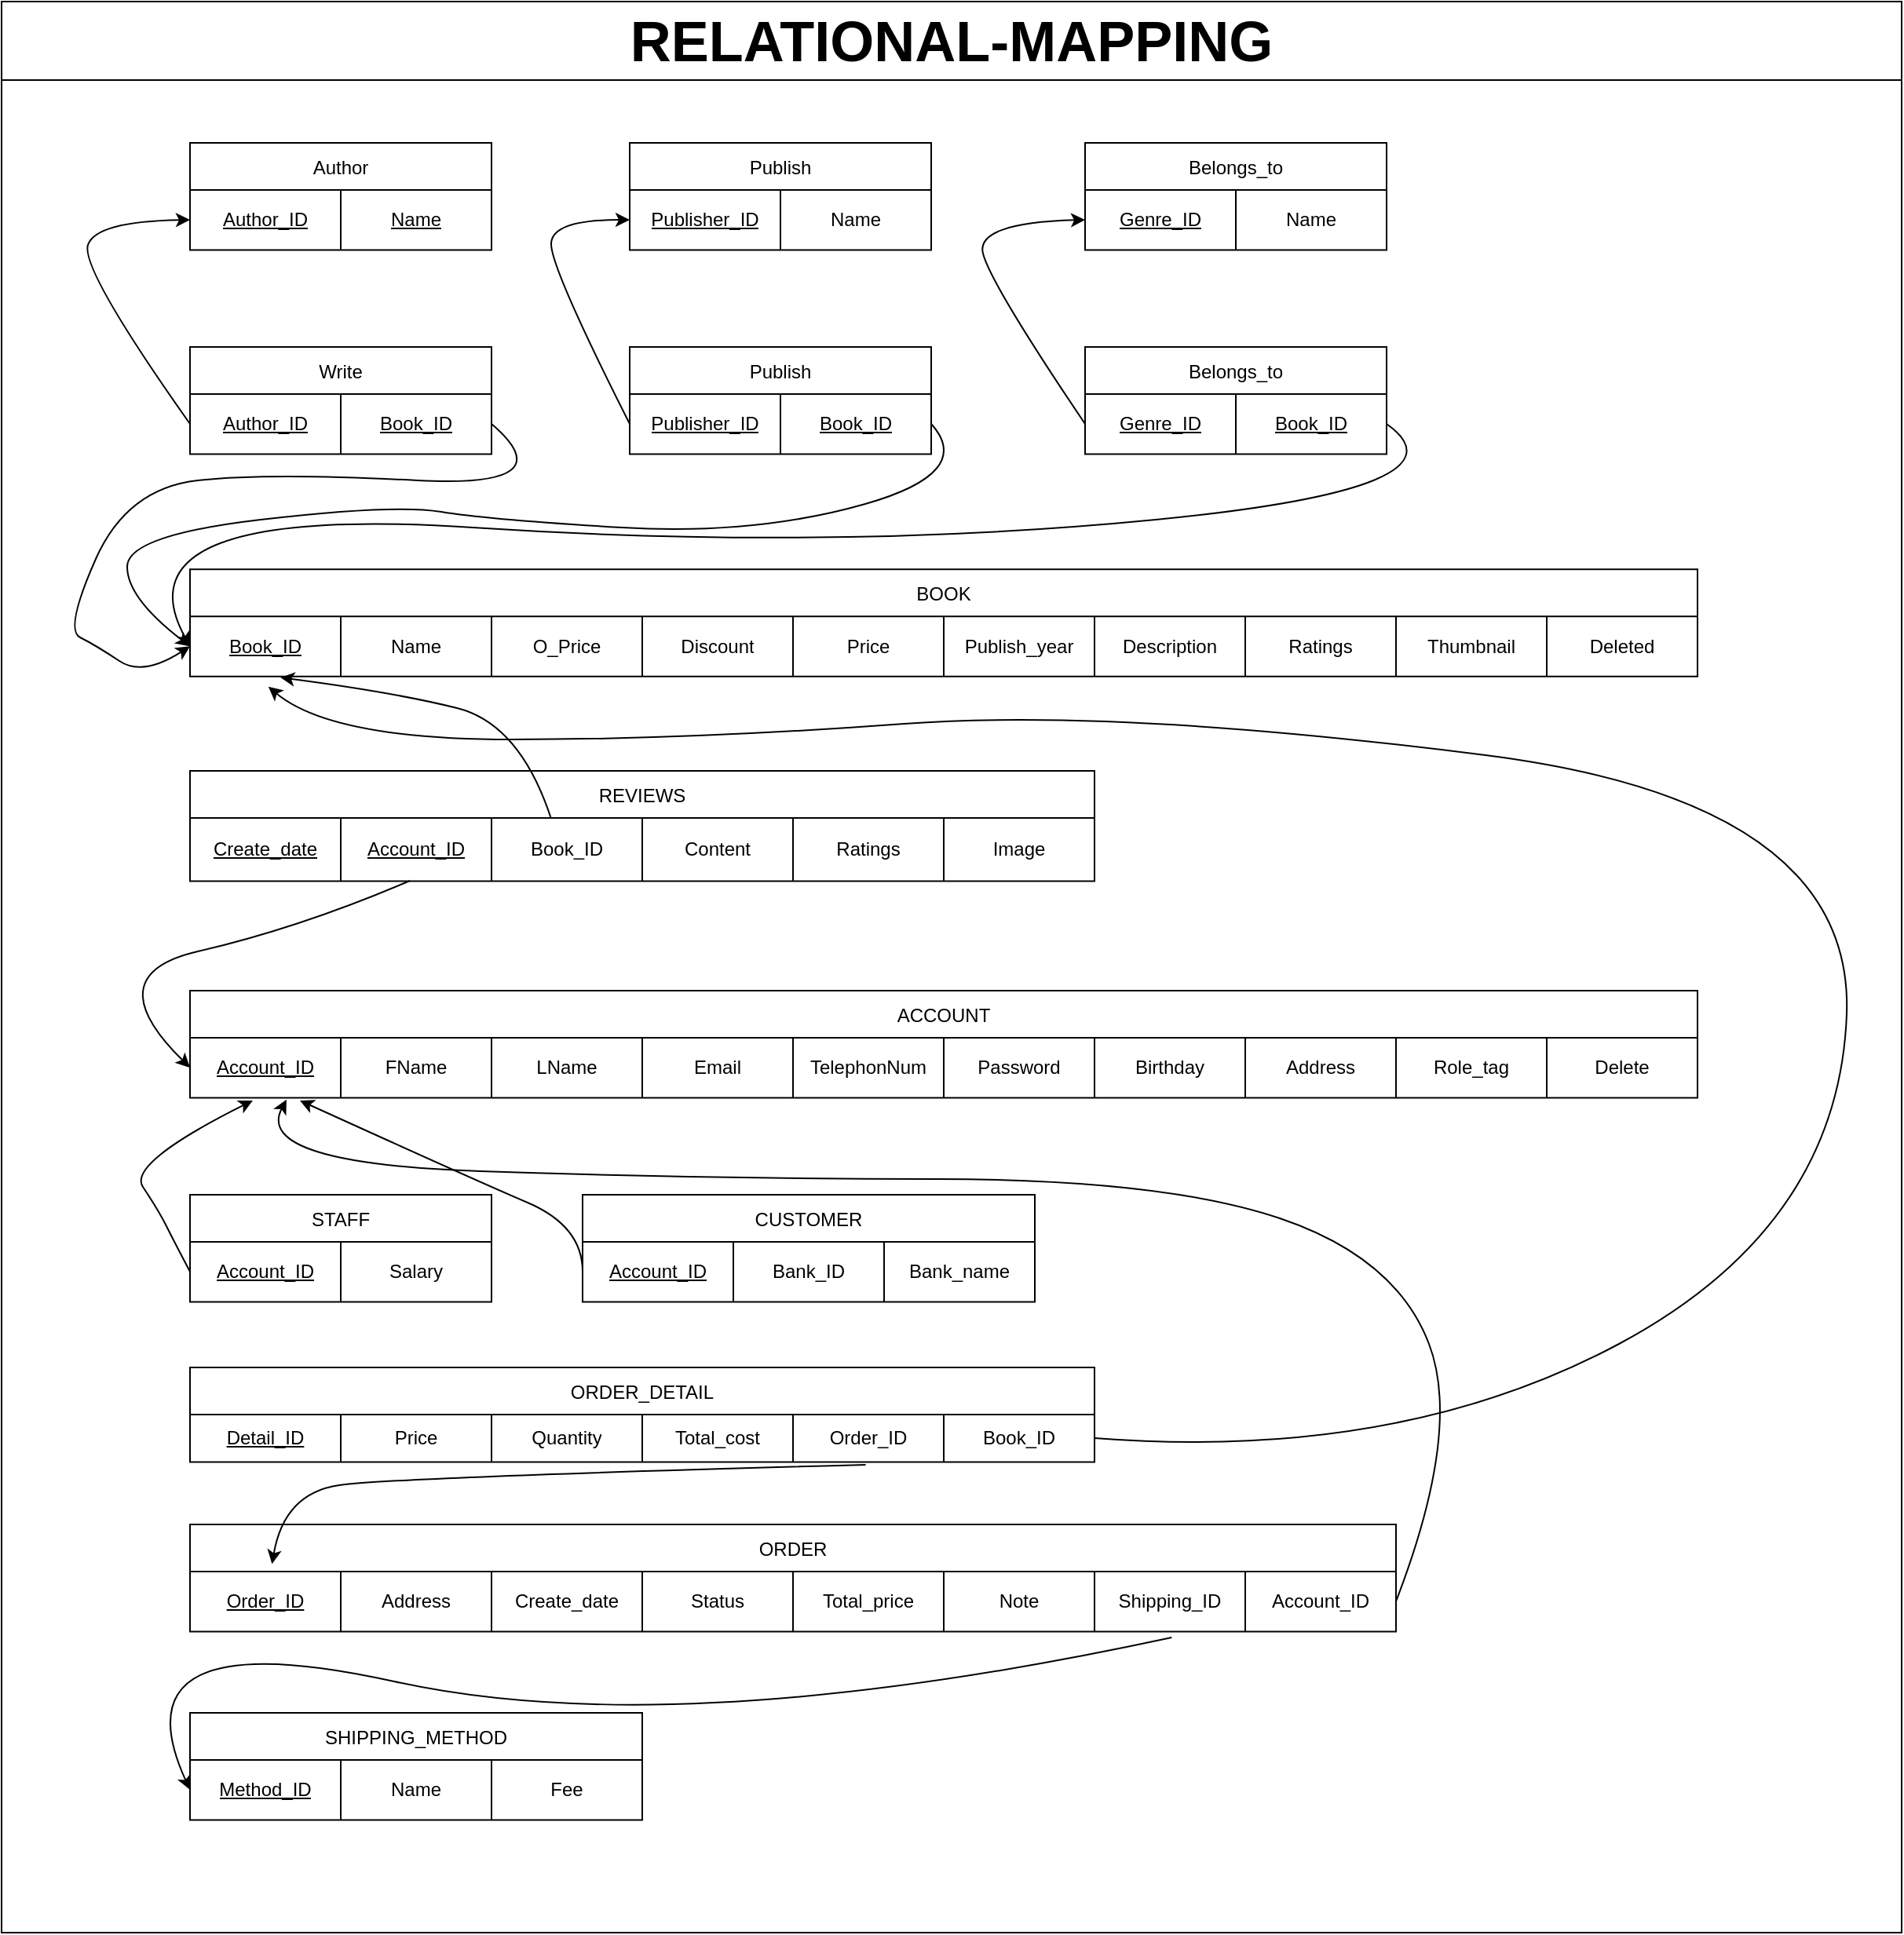 <mxfile version="22.0.3" type="device">
  <diagram name="Page-1" id="CZy9cszEcuEEvyVYH7zF">
    <mxGraphModel dx="2508" dy="828" grid="1" gridSize="10" guides="1" tooltips="1" connect="1" arrows="1" fold="1" page="1" pageScale="1" pageWidth="850" pageHeight="1100" math="0" shadow="0">
      <root>
        <mxCell id="0" />
        <mxCell id="1" parent="0" />
        <mxCell id="jco1iWgY_Ft-8nNPsza7-37" value="BOOK" style="shape=table;startSize=30;container=1;collapsible=0;childLayout=tableLayout;" parent="1" vertex="1">
          <mxGeometry x="-250" y="401.65" width="960" height="68.21" as="geometry" />
        </mxCell>
        <mxCell id="jco1iWgY_Ft-8nNPsza7-38" value="" style="shape=tableRow;horizontal=0;startSize=0;swimlaneHead=0;swimlaneBody=0;strokeColor=inherit;top=0;left=0;bottom=0;right=0;collapsible=0;dropTarget=0;fillColor=none;points=[[0,0.5],[1,0.5]];portConstraint=eastwest;" parent="jco1iWgY_Ft-8nNPsza7-37" vertex="1">
          <mxGeometry y="30" width="960" height="38" as="geometry" />
        </mxCell>
        <mxCell id="jco1iWgY_Ft-8nNPsza7-39" value="&lt;u&gt;Book_ID&lt;/u&gt;" style="shape=partialRectangle;html=1;whiteSpace=wrap;connectable=0;strokeColor=inherit;overflow=hidden;fillColor=none;top=0;left=0;bottom=0;right=0;pointerEvents=1;" parent="jco1iWgY_Ft-8nNPsza7-38" vertex="1">
          <mxGeometry width="96" height="38" as="geometry">
            <mxRectangle width="96" height="38" as="alternateBounds" />
          </mxGeometry>
        </mxCell>
        <mxCell id="jco1iWgY_Ft-8nNPsza7-40" value="Name" style="shape=partialRectangle;html=1;whiteSpace=wrap;connectable=0;strokeColor=inherit;overflow=hidden;fillColor=none;top=0;left=0;bottom=0;right=0;pointerEvents=1;" parent="jco1iWgY_Ft-8nNPsza7-38" vertex="1">
          <mxGeometry x="96" width="96" height="38" as="geometry">
            <mxRectangle width="96" height="38" as="alternateBounds" />
          </mxGeometry>
        </mxCell>
        <mxCell id="jco1iWgY_Ft-8nNPsza7-41" value="O_Price" style="shape=partialRectangle;html=1;whiteSpace=wrap;connectable=0;strokeColor=inherit;overflow=hidden;fillColor=none;top=0;left=0;bottom=0;right=0;pointerEvents=1;" parent="jco1iWgY_Ft-8nNPsza7-38" vertex="1">
          <mxGeometry x="192" width="96" height="38" as="geometry">
            <mxRectangle width="96" height="38" as="alternateBounds" />
          </mxGeometry>
        </mxCell>
        <mxCell id="jco1iWgY_Ft-8nNPsza7-42" value="Discount" style="shape=partialRectangle;html=1;whiteSpace=wrap;connectable=0;strokeColor=inherit;overflow=hidden;fillColor=none;top=0;left=0;bottom=0;right=0;pointerEvents=1;" parent="jco1iWgY_Ft-8nNPsza7-38" vertex="1">
          <mxGeometry x="288" width="96" height="38" as="geometry">
            <mxRectangle width="96" height="38" as="alternateBounds" />
          </mxGeometry>
        </mxCell>
        <mxCell id="jco1iWgY_Ft-8nNPsza7-43" value="Price" style="shape=partialRectangle;html=1;whiteSpace=wrap;connectable=0;strokeColor=inherit;overflow=hidden;fillColor=none;top=0;left=0;bottom=0;right=0;pointerEvents=1;" parent="jco1iWgY_Ft-8nNPsza7-38" vertex="1">
          <mxGeometry x="384" width="96" height="38" as="geometry">
            <mxRectangle width="96" height="38" as="alternateBounds" />
          </mxGeometry>
        </mxCell>
        <mxCell id="jco1iWgY_Ft-8nNPsza7-44" value="Publish_year" style="shape=partialRectangle;html=1;whiteSpace=wrap;connectable=0;strokeColor=inherit;overflow=hidden;fillColor=none;top=0;left=0;bottom=0;right=0;pointerEvents=1;" parent="jco1iWgY_Ft-8nNPsza7-38" vertex="1">
          <mxGeometry x="480" width="96" height="38" as="geometry">
            <mxRectangle width="96" height="38" as="alternateBounds" />
          </mxGeometry>
        </mxCell>
        <mxCell id="jco1iWgY_Ft-8nNPsza7-45" value="Description" style="shape=partialRectangle;html=1;whiteSpace=wrap;connectable=0;strokeColor=inherit;overflow=hidden;fillColor=none;top=0;left=0;bottom=0;right=0;pointerEvents=1;" parent="jco1iWgY_Ft-8nNPsza7-38" vertex="1">
          <mxGeometry x="576" width="96" height="38" as="geometry">
            <mxRectangle width="96" height="38" as="alternateBounds" />
          </mxGeometry>
        </mxCell>
        <mxCell id="jco1iWgY_Ft-8nNPsza7-46" value="Ratings" style="shape=partialRectangle;html=1;whiteSpace=wrap;connectable=0;strokeColor=inherit;overflow=hidden;fillColor=none;top=0;left=0;bottom=0;right=0;pointerEvents=1;" parent="jco1iWgY_Ft-8nNPsza7-38" vertex="1">
          <mxGeometry x="672" width="96" height="38" as="geometry">
            <mxRectangle width="96" height="38" as="alternateBounds" />
          </mxGeometry>
        </mxCell>
        <mxCell id="jco1iWgY_Ft-8nNPsza7-47" value="Thumbnail" style="shape=partialRectangle;html=1;whiteSpace=wrap;connectable=0;strokeColor=inherit;overflow=hidden;fillColor=none;top=0;left=0;bottom=0;right=0;pointerEvents=1;" parent="jco1iWgY_Ft-8nNPsza7-38" vertex="1">
          <mxGeometry x="768" width="96" height="38" as="geometry">
            <mxRectangle width="96" height="38" as="alternateBounds" />
          </mxGeometry>
        </mxCell>
        <mxCell id="jco1iWgY_Ft-8nNPsza7-48" value="Deleted" style="shape=partialRectangle;html=1;whiteSpace=wrap;connectable=0;strokeColor=inherit;overflow=hidden;fillColor=none;top=0;left=0;bottom=0;right=0;pointerEvents=1;" parent="jco1iWgY_Ft-8nNPsza7-38" vertex="1">
          <mxGeometry x="864" width="96" height="38" as="geometry">
            <mxRectangle width="96" height="38" as="alternateBounds" />
          </mxGeometry>
        </mxCell>
        <mxCell id="jco1iWgY_Ft-8nNPsza7-61" value="Write" style="shape=table;startSize=30;container=1;collapsible=0;childLayout=tableLayout;" parent="1" vertex="1">
          <mxGeometry x="-250" y="260" width="192" height="68.21" as="geometry" />
        </mxCell>
        <mxCell id="jco1iWgY_Ft-8nNPsza7-62" value="" style="shape=tableRow;horizontal=0;startSize=0;swimlaneHead=0;swimlaneBody=0;strokeColor=inherit;top=0;left=0;bottom=0;right=0;collapsible=0;dropTarget=0;fillColor=none;points=[[0,0.5],[1,0.5]];portConstraint=eastwest;" parent="jco1iWgY_Ft-8nNPsza7-61" vertex="1">
          <mxGeometry y="30" width="192" height="38" as="geometry" />
        </mxCell>
        <mxCell id="jco1iWgY_Ft-8nNPsza7-73" value="&lt;u&gt;Author_ID&lt;/u&gt;" style="shape=partialRectangle;html=1;whiteSpace=wrap;connectable=0;strokeColor=inherit;overflow=hidden;fillColor=none;top=0;left=0;bottom=0;right=0;pointerEvents=1;" parent="jco1iWgY_Ft-8nNPsza7-62" vertex="1">
          <mxGeometry width="96" height="38" as="geometry">
            <mxRectangle width="96" height="38" as="alternateBounds" />
          </mxGeometry>
        </mxCell>
        <mxCell id="jco1iWgY_Ft-8nNPsza7-63" value="&lt;u&gt;Book_ID&lt;/u&gt;" style="shape=partialRectangle;html=1;whiteSpace=wrap;connectable=0;strokeColor=inherit;overflow=hidden;fillColor=none;top=0;left=0;bottom=0;right=0;pointerEvents=1;" parent="jco1iWgY_Ft-8nNPsza7-62" vertex="1">
          <mxGeometry x="96" width="96" height="38" as="geometry">
            <mxRectangle width="96" height="38" as="alternateBounds" />
          </mxGeometry>
        </mxCell>
        <mxCell id="jco1iWgY_Ft-8nNPsza7-74" value="Author" style="shape=table;startSize=30;container=1;collapsible=0;childLayout=tableLayout;" parent="1" vertex="1">
          <mxGeometry x="-250" y="130" width="192" height="68.21" as="geometry" />
        </mxCell>
        <mxCell id="jco1iWgY_Ft-8nNPsza7-75" value="" style="shape=tableRow;horizontal=0;startSize=0;swimlaneHead=0;swimlaneBody=0;strokeColor=inherit;top=0;left=0;bottom=0;right=0;collapsible=0;dropTarget=0;fillColor=none;points=[[0,0.5],[1,0.5]];portConstraint=eastwest;" parent="jco1iWgY_Ft-8nNPsza7-74" vertex="1">
          <mxGeometry y="30" width="192" height="38" as="geometry" />
        </mxCell>
        <mxCell id="jco1iWgY_Ft-8nNPsza7-76" value="&lt;u&gt;Author_ID&lt;/u&gt;" style="shape=partialRectangle;html=1;whiteSpace=wrap;connectable=0;strokeColor=inherit;overflow=hidden;fillColor=none;top=0;left=0;bottom=0;right=0;pointerEvents=1;" parent="jco1iWgY_Ft-8nNPsza7-75" vertex="1">
          <mxGeometry width="96" height="38" as="geometry">
            <mxRectangle width="96" height="38" as="alternateBounds" />
          </mxGeometry>
        </mxCell>
        <mxCell id="jco1iWgY_Ft-8nNPsza7-77" value="&lt;u&gt;Name&lt;/u&gt;" style="shape=partialRectangle;html=1;whiteSpace=wrap;connectable=0;strokeColor=inherit;overflow=hidden;fillColor=none;top=0;left=0;bottom=0;right=0;pointerEvents=1;" parent="jco1iWgY_Ft-8nNPsza7-75" vertex="1">
          <mxGeometry x="96" width="96" height="38" as="geometry">
            <mxRectangle width="96" height="38" as="alternateBounds" />
          </mxGeometry>
        </mxCell>
        <mxCell id="jco1iWgY_Ft-8nNPsza7-78" value="Publish" style="shape=table;startSize=30;container=1;collapsible=0;childLayout=tableLayout;" parent="1" vertex="1">
          <mxGeometry x="30" y="130" width="192" height="68.21" as="geometry" />
        </mxCell>
        <mxCell id="jco1iWgY_Ft-8nNPsza7-79" value="" style="shape=tableRow;horizontal=0;startSize=0;swimlaneHead=0;swimlaneBody=0;strokeColor=inherit;top=0;left=0;bottom=0;right=0;collapsible=0;dropTarget=0;fillColor=none;points=[[0,0.5],[1,0.5]];portConstraint=eastwest;" parent="jco1iWgY_Ft-8nNPsza7-78" vertex="1">
          <mxGeometry y="30" width="192" height="38" as="geometry" />
        </mxCell>
        <mxCell id="jco1iWgY_Ft-8nNPsza7-80" value="&lt;u&gt;Publisher_ID&lt;/u&gt;" style="shape=partialRectangle;html=1;whiteSpace=wrap;connectable=0;strokeColor=inherit;overflow=hidden;fillColor=none;top=0;left=0;bottom=0;right=0;pointerEvents=1;" parent="jco1iWgY_Ft-8nNPsza7-79" vertex="1">
          <mxGeometry width="96" height="38" as="geometry">
            <mxRectangle width="96" height="38" as="alternateBounds" />
          </mxGeometry>
        </mxCell>
        <mxCell id="jco1iWgY_Ft-8nNPsza7-81" value="Name" style="shape=partialRectangle;html=1;whiteSpace=wrap;connectable=0;strokeColor=inherit;overflow=hidden;fillColor=none;top=0;left=0;bottom=0;right=0;pointerEvents=1;" parent="jco1iWgY_Ft-8nNPsza7-79" vertex="1">
          <mxGeometry x="96" width="96" height="38" as="geometry">
            <mxRectangle width="96" height="38" as="alternateBounds" />
          </mxGeometry>
        </mxCell>
        <mxCell id="jco1iWgY_Ft-8nNPsza7-82" value="Publish" style="shape=table;startSize=30;container=1;collapsible=0;childLayout=tableLayout;" parent="1" vertex="1">
          <mxGeometry x="30" y="260" width="192" height="68.21" as="geometry" />
        </mxCell>
        <mxCell id="jco1iWgY_Ft-8nNPsza7-83" value="" style="shape=tableRow;horizontal=0;startSize=0;swimlaneHead=0;swimlaneBody=0;strokeColor=inherit;top=0;left=0;bottom=0;right=0;collapsible=0;dropTarget=0;fillColor=none;points=[[0,0.5],[1,0.5]];portConstraint=eastwest;" parent="jco1iWgY_Ft-8nNPsza7-82" vertex="1">
          <mxGeometry y="30" width="192" height="38" as="geometry" />
        </mxCell>
        <mxCell id="jco1iWgY_Ft-8nNPsza7-84" value="&lt;u&gt;Publisher_ID&lt;/u&gt;" style="shape=partialRectangle;html=1;whiteSpace=wrap;connectable=0;strokeColor=inherit;overflow=hidden;fillColor=none;top=0;left=0;bottom=0;right=0;pointerEvents=1;" parent="jco1iWgY_Ft-8nNPsza7-83" vertex="1">
          <mxGeometry width="96" height="38" as="geometry">
            <mxRectangle width="96" height="38" as="alternateBounds" />
          </mxGeometry>
        </mxCell>
        <mxCell id="jco1iWgY_Ft-8nNPsza7-85" value="&lt;u&gt;Book_ID&lt;/u&gt;" style="shape=partialRectangle;html=1;whiteSpace=wrap;connectable=0;strokeColor=inherit;overflow=hidden;fillColor=none;top=0;left=0;bottom=0;right=0;pointerEvents=1;" parent="jco1iWgY_Ft-8nNPsza7-83" vertex="1">
          <mxGeometry x="96" width="96" height="38" as="geometry">
            <mxRectangle width="96" height="38" as="alternateBounds" />
          </mxGeometry>
        </mxCell>
        <mxCell id="jco1iWgY_Ft-8nNPsza7-86" value="Belongs_to" style="shape=table;startSize=30;container=1;collapsible=0;childLayout=tableLayout;" parent="1" vertex="1">
          <mxGeometry x="320" y="130" width="192" height="68.21" as="geometry" />
        </mxCell>
        <mxCell id="jco1iWgY_Ft-8nNPsza7-87" value="" style="shape=tableRow;horizontal=0;startSize=0;swimlaneHead=0;swimlaneBody=0;strokeColor=inherit;top=0;left=0;bottom=0;right=0;collapsible=0;dropTarget=0;fillColor=none;points=[[0,0.5],[1,0.5]];portConstraint=eastwest;" parent="jco1iWgY_Ft-8nNPsza7-86" vertex="1">
          <mxGeometry y="30" width="192" height="38" as="geometry" />
        </mxCell>
        <mxCell id="jco1iWgY_Ft-8nNPsza7-88" value="&lt;u&gt;Genre_ID&lt;/u&gt;" style="shape=partialRectangle;html=1;whiteSpace=wrap;connectable=0;strokeColor=inherit;overflow=hidden;fillColor=none;top=0;left=0;bottom=0;right=0;pointerEvents=1;" parent="jco1iWgY_Ft-8nNPsza7-87" vertex="1">
          <mxGeometry width="96" height="38" as="geometry">
            <mxRectangle width="96" height="38" as="alternateBounds" />
          </mxGeometry>
        </mxCell>
        <mxCell id="jco1iWgY_Ft-8nNPsza7-89" value="Name" style="shape=partialRectangle;html=1;whiteSpace=wrap;connectable=0;strokeColor=inherit;overflow=hidden;fillColor=none;top=0;left=0;bottom=0;right=0;pointerEvents=1;" parent="jco1iWgY_Ft-8nNPsza7-87" vertex="1">
          <mxGeometry x="96" width="96" height="38" as="geometry">
            <mxRectangle width="96" height="38" as="alternateBounds" />
          </mxGeometry>
        </mxCell>
        <mxCell id="jco1iWgY_Ft-8nNPsza7-90" value="Belongs_to" style="shape=table;startSize=30;container=1;collapsible=0;childLayout=tableLayout;" parent="1" vertex="1">
          <mxGeometry x="320" y="260" width="192" height="68.21" as="geometry" />
        </mxCell>
        <mxCell id="jco1iWgY_Ft-8nNPsza7-91" value="" style="shape=tableRow;horizontal=0;startSize=0;swimlaneHead=0;swimlaneBody=0;strokeColor=inherit;top=0;left=0;bottom=0;right=0;collapsible=0;dropTarget=0;fillColor=none;points=[[0,0.5],[1,0.5]];portConstraint=eastwest;" parent="jco1iWgY_Ft-8nNPsza7-90" vertex="1">
          <mxGeometry y="30" width="192" height="38" as="geometry" />
        </mxCell>
        <mxCell id="jco1iWgY_Ft-8nNPsza7-92" value="&lt;u&gt;Genre_ID&lt;/u&gt;" style="shape=partialRectangle;html=1;whiteSpace=wrap;connectable=0;strokeColor=inherit;overflow=hidden;fillColor=none;top=0;left=0;bottom=0;right=0;pointerEvents=1;" parent="jco1iWgY_Ft-8nNPsza7-91" vertex="1">
          <mxGeometry width="96" height="38" as="geometry">
            <mxRectangle width="96" height="38" as="alternateBounds" />
          </mxGeometry>
        </mxCell>
        <mxCell id="jco1iWgY_Ft-8nNPsza7-93" value="&lt;u&gt;Book_ID&lt;/u&gt;" style="shape=partialRectangle;html=1;whiteSpace=wrap;connectable=0;strokeColor=inherit;overflow=hidden;fillColor=none;top=0;left=0;bottom=0;right=0;pointerEvents=1;" parent="jco1iWgY_Ft-8nNPsza7-91" vertex="1">
          <mxGeometry x="96" width="96" height="38" as="geometry">
            <mxRectangle width="96" height="38" as="alternateBounds" />
          </mxGeometry>
        </mxCell>
        <mxCell id="jco1iWgY_Ft-8nNPsza7-99" value="" style="curved=1;endArrow=classic;html=1;rounded=0;exitX=0;exitY=0.5;exitDx=0;exitDy=0;entryX=0;entryY=0.5;entryDx=0;entryDy=0;" parent="1" source="jco1iWgY_Ft-8nNPsza7-62" target="jco1iWgY_Ft-8nNPsza7-75" edge="1">
          <mxGeometry width="50" height="50" relative="1" as="geometry">
            <mxPoint x="-200" y="230" as="sourcePoint" />
            <mxPoint x="-150" y="180" as="targetPoint" />
            <Array as="points">
              <mxPoint x="-320" y="210" />
              <mxPoint x="-310" y="180" />
            </Array>
          </mxGeometry>
        </mxCell>
        <mxCell id="jco1iWgY_Ft-8nNPsza7-100" value="" style="curved=1;endArrow=classic;html=1;rounded=0;exitX=0;exitY=0.5;exitDx=0;exitDy=0;entryX=0;entryY=0.5;entryDx=0;entryDy=0;" parent="1" source="jco1iWgY_Ft-8nNPsza7-83" target="jco1iWgY_Ft-8nNPsza7-79" edge="1">
          <mxGeometry width="50" height="50" relative="1" as="geometry">
            <mxPoint x="12" y="310" as="sourcePoint" />
            <mxPoint x="12" y="180" as="targetPoint" />
            <Array as="points">
              <mxPoint x="-20" y="210" />
              <mxPoint x="-20" y="179" />
            </Array>
          </mxGeometry>
        </mxCell>
        <mxCell id="jco1iWgY_Ft-8nNPsza7-103" value="" style="curved=1;endArrow=classic;html=1;rounded=0;exitX=0;exitY=0.5;exitDx=0;exitDy=0;entryX=0;entryY=0.5;entryDx=0;entryDy=0;" parent="1" source="jco1iWgY_Ft-8nNPsza7-91" target="jco1iWgY_Ft-8nNPsza7-87" edge="1">
          <mxGeometry width="50" height="50" relative="1" as="geometry">
            <mxPoint x="310" y="310" as="sourcePoint" />
            <mxPoint x="310" y="180" as="targetPoint" />
            <Array as="points">
              <mxPoint x="260" y="220" />
              <mxPoint x="250" y="181" />
            </Array>
          </mxGeometry>
        </mxCell>
        <mxCell id="jco1iWgY_Ft-8nNPsza7-106" value="" style="curved=1;endArrow=classic;html=1;rounded=0;entryX=0;entryY=0.5;entryDx=0;entryDy=0;exitX=1;exitY=0.5;exitDx=0;exitDy=0;" parent="1" source="jco1iWgY_Ft-8nNPsza7-62" target="jco1iWgY_Ft-8nNPsza7-38" edge="1">
          <mxGeometry width="50" height="50" relative="1" as="geometry">
            <mxPoint x="-370" y="360" as="sourcePoint" />
            <mxPoint x="-270" y="420" as="targetPoint" />
            <Array as="points">
              <mxPoint x="-10" y="350" />
              <mxPoint x="-200" y="340" />
              <mxPoint x="-290" y="350" />
              <mxPoint x="-330" y="440" />
              <mxPoint x="-310" y="450" />
              <mxPoint x="-280" y="470" />
            </Array>
          </mxGeometry>
        </mxCell>
        <mxCell id="jco1iWgY_Ft-8nNPsza7-107" value="" style="curved=1;endArrow=classic;html=1;rounded=0;exitX=1;exitY=0.5;exitDx=0;exitDy=0;entryX=0;entryY=0.5;entryDx=0;entryDy=0;" parent="1" source="jco1iWgY_Ft-8nNPsza7-83" target="jco1iWgY_Ft-8nNPsza7-38" edge="1">
          <mxGeometry width="50" height="50" relative="1" as="geometry">
            <mxPoint x="220" y="370" as="sourcePoint" />
            <mxPoint x="-280" y="410" as="targetPoint" />
            <Array as="points">
              <mxPoint x="250" y="340" />
              <mxPoint x="110" y="380" />
              <mxPoint x="-60" y="370" />
              <mxPoint x="-120" y="360" />
              <mxPoint x="-290" y="380" />
              <mxPoint x="-290" y="420" />
            </Array>
          </mxGeometry>
        </mxCell>
        <mxCell id="jco1iWgY_Ft-8nNPsza7-108" value="" style="curved=1;endArrow=classic;html=1;rounded=0;exitX=1;exitY=0.5;exitDx=0;exitDy=0;entryX=0;entryY=0.5;entryDx=0;entryDy=0;" parent="1" source="jco1iWgY_Ft-8nNPsza7-91" target="jco1iWgY_Ft-8nNPsza7-38" edge="1">
          <mxGeometry width="50" height="50" relative="1" as="geometry">
            <mxPoint x="350" y="360" as="sourcePoint" />
            <mxPoint x="30" y="390" as="targetPoint" />
            <Array as="points">
              <mxPoint x="570" y="350" />
              <mxPoint x="160" y="390" />
              <mxPoint x="-300" y="360" />
            </Array>
          </mxGeometry>
        </mxCell>
        <mxCell id="xIULHX0BywN_1-hN7kxc-1" value="REVIEWS" style="shape=table;startSize=30;container=1;collapsible=0;childLayout=tableLayout;" parent="1" vertex="1">
          <mxGeometry x="-250" y="530" width="576" height="70.21" as="geometry" />
        </mxCell>
        <mxCell id="xIULHX0BywN_1-hN7kxc-2" value="" style="shape=tableRow;horizontal=0;startSize=0;swimlaneHead=0;swimlaneBody=0;strokeColor=inherit;top=0;left=0;bottom=0;right=0;collapsible=0;dropTarget=0;fillColor=none;points=[[0,0.5],[1,0.5]];portConstraint=eastwest;" parent="xIULHX0BywN_1-hN7kxc-1" vertex="1">
          <mxGeometry y="30" width="576" height="40" as="geometry" />
        </mxCell>
        <mxCell id="xIULHX0BywN_1-hN7kxc-3" value="&lt;u&gt;Create_date&lt;/u&gt;" style="shape=partialRectangle;html=1;whiteSpace=wrap;connectable=0;strokeColor=inherit;overflow=hidden;fillColor=none;top=0;left=0;bottom=0;right=0;pointerEvents=1;" parent="xIULHX0BywN_1-hN7kxc-2" vertex="1">
          <mxGeometry width="96" height="40" as="geometry">
            <mxRectangle width="96" height="40" as="alternateBounds" />
          </mxGeometry>
        </mxCell>
        <mxCell id="xIULHX0BywN_1-hN7kxc-4" value="&lt;u&gt;Account_ID&lt;/u&gt;" style="shape=partialRectangle;html=1;whiteSpace=wrap;connectable=0;strokeColor=inherit;overflow=hidden;fillColor=none;top=0;left=0;bottom=0;right=0;pointerEvents=1;" parent="xIULHX0BywN_1-hN7kxc-2" vertex="1">
          <mxGeometry x="96" width="96" height="40" as="geometry">
            <mxRectangle width="96" height="40" as="alternateBounds" />
          </mxGeometry>
        </mxCell>
        <mxCell id="xIULHX0BywN_1-hN7kxc-5" value="Book_ID" style="shape=partialRectangle;html=1;whiteSpace=wrap;connectable=0;strokeColor=inherit;overflow=hidden;fillColor=none;top=0;left=0;bottom=0;right=0;pointerEvents=1;" parent="xIULHX0BywN_1-hN7kxc-2" vertex="1">
          <mxGeometry x="192" width="96" height="40" as="geometry">
            <mxRectangle width="96" height="40" as="alternateBounds" />
          </mxGeometry>
        </mxCell>
        <mxCell id="xIULHX0BywN_1-hN7kxc-6" value="Content" style="shape=partialRectangle;html=1;whiteSpace=wrap;connectable=0;strokeColor=inherit;overflow=hidden;fillColor=none;top=0;left=0;bottom=0;right=0;pointerEvents=1;" parent="xIULHX0BywN_1-hN7kxc-2" vertex="1">
          <mxGeometry x="288" width="96" height="40" as="geometry">
            <mxRectangle width="96" height="40" as="alternateBounds" />
          </mxGeometry>
        </mxCell>
        <mxCell id="xIULHX0BywN_1-hN7kxc-11" value="Ratings" style="shape=partialRectangle;html=1;whiteSpace=wrap;connectable=0;strokeColor=inherit;overflow=hidden;fillColor=none;top=0;left=0;bottom=0;right=0;pointerEvents=1;" parent="xIULHX0BywN_1-hN7kxc-2" vertex="1">
          <mxGeometry x="384" width="96" height="40" as="geometry">
            <mxRectangle width="96" height="40" as="alternateBounds" />
          </mxGeometry>
        </mxCell>
        <mxCell id="xIULHX0BywN_1-hN7kxc-13" value="Image" style="shape=partialRectangle;html=1;whiteSpace=wrap;connectable=0;strokeColor=inherit;overflow=hidden;fillColor=none;top=0;left=0;bottom=0;right=0;pointerEvents=1;" parent="xIULHX0BywN_1-hN7kxc-2" vertex="1">
          <mxGeometry x="480" width="96" height="40" as="geometry">
            <mxRectangle width="96" height="40" as="alternateBounds" />
          </mxGeometry>
        </mxCell>
        <mxCell id="M3pS9OpvnPEywSMd37_W-1" value="ACCOUNT" style="shape=table;startSize=30;container=1;collapsible=0;childLayout=tableLayout;" parent="1" vertex="1">
          <mxGeometry x="-250" y="670" width="960" height="68.21" as="geometry" />
        </mxCell>
        <mxCell id="M3pS9OpvnPEywSMd37_W-2" value="" style="shape=tableRow;horizontal=0;startSize=0;swimlaneHead=0;swimlaneBody=0;strokeColor=inherit;top=0;left=0;bottom=0;right=0;collapsible=0;dropTarget=0;fillColor=none;points=[[0,0.5],[1,0.5]];portConstraint=eastwest;" parent="M3pS9OpvnPEywSMd37_W-1" vertex="1">
          <mxGeometry y="30" width="960" height="38" as="geometry" />
        </mxCell>
        <mxCell id="M3pS9OpvnPEywSMd37_W-3" value="&lt;u&gt;Account_ID&lt;/u&gt;" style="shape=partialRectangle;html=1;whiteSpace=wrap;connectable=0;strokeColor=inherit;overflow=hidden;fillColor=none;top=0;left=0;bottom=0;right=0;pointerEvents=1;" parent="M3pS9OpvnPEywSMd37_W-2" vertex="1">
          <mxGeometry width="96" height="38" as="geometry">
            <mxRectangle width="96" height="38" as="alternateBounds" />
          </mxGeometry>
        </mxCell>
        <mxCell id="M3pS9OpvnPEywSMd37_W-4" value="FName" style="shape=partialRectangle;html=1;whiteSpace=wrap;connectable=0;strokeColor=inherit;overflow=hidden;fillColor=none;top=0;left=0;bottom=0;right=0;pointerEvents=1;" parent="M3pS9OpvnPEywSMd37_W-2" vertex="1">
          <mxGeometry x="96" width="96" height="38" as="geometry">
            <mxRectangle width="96" height="38" as="alternateBounds" />
          </mxGeometry>
        </mxCell>
        <mxCell id="M3pS9OpvnPEywSMd37_W-5" value="LName" style="shape=partialRectangle;html=1;whiteSpace=wrap;connectable=0;strokeColor=inherit;overflow=hidden;fillColor=none;top=0;left=0;bottom=0;right=0;pointerEvents=1;" parent="M3pS9OpvnPEywSMd37_W-2" vertex="1">
          <mxGeometry x="192" width="96" height="38" as="geometry">
            <mxRectangle width="96" height="38" as="alternateBounds" />
          </mxGeometry>
        </mxCell>
        <mxCell id="M3pS9OpvnPEywSMd37_W-6" value="Email" style="shape=partialRectangle;html=1;whiteSpace=wrap;connectable=0;strokeColor=inherit;overflow=hidden;fillColor=none;top=0;left=0;bottom=0;right=0;pointerEvents=1;" parent="M3pS9OpvnPEywSMd37_W-2" vertex="1">
          <mxGeometry x="288" width="96" height="38" as="geometry">
            <mxRectangle width="96" height="38" as="alternateBounds" />
          </mxGeometry>
        </mxCell>
        <mxCell id="M3pS9OpvnPEywSMd37_W-7" value="TelephonNum" style="shape=partialRectangle;html=1;whiteSpace=wrap;connectable=0;strokeColor=inherit;overflow=hidden;fillColor=none;top=0;left=0;bottom=0;right=0;pointerEvents=1;" parent="M3pS9OpvnPEywSMd37_W-2" vertex="1">
          <mxGeometry x="384" width="96" height="38" as="geometry">
            <mxRectangle width="96" height="38" as="alternateBounds" />
          </mxGeometry>
        </mxCell>
        <mxCell id="M3pS9OpvnPEywSMd37_W-8" value="Password" style="shape=partialRectangle;html=1;whiteSpace=wrap;connectable=0;strokeColor=inherit;overflow=hidden;fillColor=none;top=0;left=0;bottom=0;right=0;pointerEvents=1;" parent="M3pS9OpvnPEywSMd37_W-2" vertex="1">
          <mxGeometry x="480" width="96" height="38" as="geometry">
            <mxRectangle width="96" height="38" as="alternateBounds" />
          </mxGeometry>
        </mxCell>
        <mxCell id="M3pS9OpvnPEywSMd37_W-10" value="Birthday" style="shape=partialRectangle;html=1;whiteSpace=wrap;connectable=0;strokeColor=inherit;overflow=hidden;fillColor=none;top=0;left=0;bottom=0;right=0;pointerEvents=1;" parent="M3pS9OpvnPEywSMd37_W-2" vertex="1">
          <mxGeometry x="576" width="96" height="38" as="geometry">
            <mxRectangle width="96" height="38" as="alternateBounds" />
          </mxGeometry>
        </mxCell>
        <mxCell id="M3pS9OpvnPEywSMd37_W-11" value="Address" style="shape=partialRectangle;html=1;whiteSpace=wrap;connectable=0;strokeColor=inherit;overflow=hidden;fillColor=none;top=0;left=0;bottom=0;right=0;pointerEvents=1;" parent="M3pS9OpvnPEywSMd37_W-2" vertex="1">
          <mxGeometry x="672" width="96" height="38" as="geometry">
            <mxRectangle width="96" height="38" as="alternateBounds" />
          </mxGeometry>
        </mxCell>
        <mxCell id="M3pS9OpvnPEywSMd37_W-12" value="Role_tag" style="shape=partialRectangle;html=1;whiteSpace=wrap;connectable=0;strokeColor=inherit;overflow=hidden;fillColor=none;top=0;left=0;bottom=0;right=0;pointerEvents=1;" parent="M3pS9OpvnPEywSMd37_W-2" vertex="1">
          <mxGeometry x="768" width="96" height="38" as="geometry">
            <mxRectangle width="96" height="38" as="alternateBounds" />
          </mxGeometry>
        </mxCell>
        <mxCell id="M3pS9OpvnPEywSMd37_W-13" value="Delete" style="shape=partialRectangle;html=1;whiteSpace=wrap;connectable=0;strokeColor=inherit;overflow=hidden;fillColor=none;top=0;left=0;bottom=0;right=0;pointerEvents=1;" parent="M3pS9OpvnPEywSMd37_W-2" vertex="1">
          <mxGeometry x="864" width="96" height="38" as="geometry">
            <mxRectangle width="96" height="38" as="alternateBounds" />
          </mxGeometry>
        </mxCell>
        <mxCell id="M3pS9OpvnPEywSMd37_W-15" value="STAFF" style="shape=table;startSize=30;container=1;collapsible=0;childLayout=tableLayout;" parent="1" vertex="1">
          <mxGeometry x="-250" y="800" width="192" height="68.21" as="geometry" />
        </mxCell>
        <mxCell id="M3pS9OpvnPEywSMd37_W-16" value="" style="shape=tableRow;horizontal=0;startSize=0;swimlaneHead=0;swimlaneBody=0;strokeColor=inherit;top=0;left=0;bottom=0;right=0;collapsible=0;dropTarget=0;fillColor=none;points=[[0,0.5],[1,0.5]];portConstraint=eastwest;" parent="M3pS9OpvnPEywSMd37_W-15" vertex="1">
          <mxGeometry y="30" width="192" height="38" as="geometry" />
        </mxCell>
        <mxCell id="M3pS9OpvnPEywSMd37_W-17" value="&lt;u&gt;Account_ID&lt;/u&gt;" style="shape=partialRectangle;html=1;whiteSpace=wrap;connectable=0;strokeColor=inherit;overflow=hidden;fillColor=none;top=0;left=0;bottom=0;right=0;pointerEvents=1;" parent="M3pS9OpvnPEywSMd37_W-16" vertex="1">
          <mxGeometry width="96" height="38" as="geometry">
            <mxRectangle width="96" height="38" as="alternateBounds" />
          </mxGeometry>
        </mxCell>
        <mxCell id="M3pS9OpvnPEywSMd37_W-18" value="Salary" style="shape=partialRectangle;html=1;whiteSpace=wrap;connectable=0;strokeColor=inherit;overflow=hidden;fillColor=none;top=0;left=0;bottom=0;right=0;pointerEvents=1;" parent="M3pS9OpvnPEywSMd37_W-16" vertex="1">
          <mxGeometry x="96" width="96" height="38" as="geometry">
            <mxRectangle width="96" height="38" as="alternateBounds" />
          </mxGeometry>
        </mxCell>
        <mxCell id="M3pS9OpvnPEywSMd37_W-28" value="CUSTOMER" style="shape=table;startSize=30;container=1;collapsible=0;childLayout=tableLayout;" parent="1" vertex="1">
          <mxGeometry y="800" width="288" height="68.21" as="geometry" />
        </mxCell>
        <mxCell id="M3pS9OpvnPEywSMd37_W-29" value="" style="shape=tableRow;horizontal=0;startSize=0;swimlaneHead=0;swimlaneBody=0;strokeColor=inherit;top=0;left=0;bottom=0;right=0;collapsible=0;dropTarget=0;fillColor=none;points=[[0,0.5],[1,0.5]];portConstraint=eastwest;" parent="M3pS9OpvnPEywSMd37_W-28" vertex="1">
          <mxGeometry y="30" width="288" height="38" as="geometry" />
        </mxCell>
        <mxCell id="M3pS9OpvnPEywSMd37_W-30" value="&lt;u&gt;Account_ID&lt;/u&gt;" style="shape=partialRectangle;html=1;whiteSpace=wrap;connectable=0;strokeColor=inherit;overflow=hidden;fillColor=none;top=0;left=0;bottom=0;right=0;pointerEvents=1;" parent="M3pS9OpvnPEywSMd37_W-29" vertex="1">
          <mxGeometry width="96" height="38" as="geometry">
            <mxRectangle width="96" height="38" as="alternateBounds" />
          </mxGeometry>
        </mxCell>
        <mxCell id="M3pS9OpvnPEywSMd37_W-31" value="Bank_ID" style="shape=partialRectangle;html=1;whiteSpace=wrap;connectable=0;strokeColor=inherit;overflow=hidden;fillColor=none;top=0;left=0;bottom=0;right=0;pointerEvents=1;" parent="M3pS9OpvnPEywSMd37_W-29" vertex="1">
          <mxGeometry x="96" width="96" height="38" as="geometry">
            <mxRectangle width="96" height="38" as="alternateBounds" />
          </mxGeometry>
        </mxCell>
        <mxCell id="M3pS9OpvnPEywSMd37_W-32" value="Bank_name" style="shape=partialRectangle;html=1;whiteSpace=wrap;connectable=0;strokeColor=inherit;overflow=hidden;fillColor=none;top=0;left=0;bottom=0;right=0;pointerEvents=1;" parent="M3pS9OpvnPEywSMd37_W-29" vertex="1">
          <mxGeometry x="192" width="96" height="38" as="geometry">
            <mxRectangle width="96" height="38" as="alternateBounds" />
          </mxGeometry>
        </mxCell>
        <mxCell id="M3pS9OpvnPEywSMd37_W-33" value="" style="curved=1;endArrow=classic;html=1;rounded=0;entryX=0;entryY=0.5;entryDx=0;entryDy=0;" parent="1" target="M3pS9OpvnPEywSMd37_W-2" edge="1">
          <mxGeometry width="50" height="50" relative="1" as="geometry">
            <mxPoint x="-110" y="600" as="sourcePoint" />
            <mxPoint x="50" y="640" as="targetPoint" />
            <Array as="points">
              <mxPoint x="-180" y="630" />
              <mxPoint x="-310" y="660" />
            </Array>
          </mxGeometry>
        </mxCell>
        <mxCell id="M3pS9OpvnPEywSMd37_W-35" value="" style="curved=1;endArrow=classic;html=1;rounded=0;entryX=0.06;entryY=1.024;entryDx=0;entryDy=0;entryPerimeter=0;exitX=0.399;exitY=0;exitDx=0;exitDy=0;exitPerimeter=0;" parent="1" source="xIULHX0BywN_1-hN7kxc-2" target="jco1iWgY_Ft-8nNPsza7-38" edge="1">
          <mxGeometry width="50" height="50" relative="1" as="geometry">
            <mxPoint x="-140" y="590" as="sourcePoint" />
            <mxPoint x="-90" y="540" as="targetPoint" />
            <Array as="points">
              <mxPoint x="-40" y="500" />
              <mxPoint x="-120" y="480" />
            </Array>
          </mxGeometry>
        </mxCell>
        <mxCell id="M3pS9OpvnPEywSMd37_W-43" value="" style="curved=1;endArrow=classic;html=1;rounded=0;exitX=0;exitY=0.5;exitDx=0;exitDy=0;" parent="1" source="M3pS9OpvnPEywSMd37_W-16" edge="1">
          <mxGeometry width="50" height="50" relative="1" as="geometry">
            <mxPoint x="-310" y="830" as="sourcePoint" />
            <mxPoint x="-210" y="740" as="targetPoint" />
            <Array as="points">
              <mxPoint x="-260" y="830" />
              <mxPoint x="-270" y="810" />
              <mxPoint x="-290" y="780" />
            </Array>
          </mxGeometry>
        </mxCell>
        <mxCell id="M3pS9OpvnPEywSMd37_W-44" value="" style="curved=1;endArrow=classic;html=1;rounded=0;exitX=0;exitY=0.5;exitDx=0;exitDy=0;" parent="1" source="M3pS9OpvnPEywSMd37_W-29" edge="1">
          <mxGeometry width="50" height="50" relative="1" as="geometry">
            <mxPoint x="-50" y="820" as="sourcePoint" />
            <mxPoint x="-180" y="740" as="targetPoint" />
            <Array as="points">
              <mxPoint y="820" />
              <mxPoint x="-70" y="790" />
            </Array>
          </mxGeometry>
        </mxCell>
        <mxCell id="M3pS9OpvnPEywSMd37_W-45" value="ORDER" style="shape=table;startSize=30;container=1;collapsible=0;childLayout=tableLayout;" parent="1" vertex="1">
          <mxGeometry x="-250" y="1010" width="768" height="68.21" as="geometry" />
        </mxCell>
        <mxCell id="M3pS9OpvnPEywSMd37_W-46" value="" style="shape=tableRow;horizontal=0;startSize=0;swimlaneHead=0;swimlaneBody=0;strokeColor=inherit;top=0;left=0;bottom=0;right=0;collapsible=0;dropTarget=0;fillColor=none;points=[[0,0.5],[1,0.5]];portConstraint=eastwest;" parent="M3pS9OpvnPEywSMd37_W-45" vertex="1">
          <mxGeometry y="30" width="768" height="38" as="geometry" />
        </mxCell>
        <mxCell id="M3pS9OpvnPEywSMd37_W-47" value="&lt;u&gt;Order_ID&lt;/u&gt;" style="shape=partialRectangle;html=1;whiteSpace=wrap;connectable=0;strokeColor=inherit;overflow=hidden;fillColor=none;top=0;left=0;bottom=0;right=0;pointerEvents=1;" parent="M3pS9OpvnPEywSMd37_W-46" vertex="1">
          <mxGeometry width="96" height="38" as="geometry">
            <mxRectangle width="96" height="38" as="alternateBounds" />
          </mxGeometry>
        </mxCell>
        <mxCell id="M3pS9OpvnPEywSMd37_W-48" value="Address" style="shape=partialRectangle;html=1;whiteSpace=wrap;connectable=0;strokeColor=inherit;overflow=hidden;fillColor=none;top=0;left=0;bottom=0;right=0;pointerEvents=1;" parent="M3pS9OpvnPEywSMd37_W-46" vertex="1">
          <mxGeometry x="96" width="96" height="38" as="geometry">
            <mxRectangle width="96" height="38" as="alternateBounds" />
          </mxGeometry>
        </mxCell>
        <mxCell id="M3pS9OpvnPEywSMd37_W-49" value="Create_date" style="shape=partialRectangle;html=1;whiteSpace=wrap;connectable=0;strokeColor=inherit;overflow=hidden;fillColor=none;top=0;left=0;bottom=0;right=0;pointerEvents=1;" parent="M3pS9OpvnPEywSMd37_W-46" vertex="1">
          <mxGeometry x="192" width="96" height="38" as="geometry">
            <mxRectangle width="96" height="38" as="alternateBounds" />
          </mxGeometry>
        </mxCell>
        <mxCell id="M3pS9OpvnPEywSMd37_W-50" value="Status" style="shape=partialRectangle;html=1;whiteSpace=wrap;connectable=0;strokeColor=inherit;overflow=hidden;fillColor=none;top=0;left=0;bottom=0;right=0;pointerEvents=1;" parent="M3pS9OpvnPEywSMd37_W-46" vertex="1">
          <mxGeometry x="288" width="96" height="38" as="geometry">
            <mxRectangle width="96" height="38" as="alternateBounds" />
          </mxGeometry>
        </mxCell>
        <mxCell id="M3pS9OpvnPEywSMd37_W-51" value="Total_price" style="shape=partialRectangle;html=1;whiteSpace=wrap;connectable=0;strokeColor=inherit;overflow=hidden;fillColor=none;top=0;left=0;bottom=0;right=0;pointerEvents=1;" parent="M3pS9OpvnPEywSMd37_W-46" vertex="1">
          <mxGeometry x="384" width="96" height="38" as="geometry">
            <mxRectangle width="96" height="38" as="alternateBounds" />
          </mxGeometry>
        </mxCell>
        <mxCell id="M3pS9OpvnPEywSMd37_W-52" value="Note" style="shape=partialRectangle;html=1;whiteSpace=wrap;connectable=0;strokeColor=inherit;overflow=hidden;fillColor=none;top=0;left=0;bottom=0;right=0;pointerEvents=1;" parent="M3pS9OpvnPEywSMd37_W-46" vertex="1">
          <mxGeometry x="480" width="96" height="38" as="geometry">
            <mxRectangle width="96" height="38" as="alternateBounds" />
          </mxGeometry>
        </mxCell>
        <mxCell id="M3pS9OpvnPEywSMd37_W-57" value="Shipping_ID" style="shape=partialRectangle;html=1;whiteSpace=wrap;connectable=0;strokeColor=inherit;overflow=hidden;fillColor=none;top=0;left=0;bottom=0;right=0;pointerEvents=1;" parent="M3pS9OpvnPEywSMd37_W-46" vertex="1">
          <mxGeometry x="576" width="96" height="38" as="geometry">
            <mxRectangle width="96" height="38" as="alternateBounds" />
          </mxGeometry>
        </mxCell>
        <mxCell id="M3pS9OpvnPEywSMd37_W-58" value="Account_ID" style="shape=partialRectangle;html=1;whiteSpace=wrap;connectable=0;strokeColor=inherit;overflow=hidden;fillColor=none;top=0;left=0;bottom=0;right=0;pointerEvents=1;" parent="M3pS9OpvnPEywSMd37_W-46" vertex="1">
          <mxGeometry x="672" width="96" height="38" as="geometry">
            <mxRectangle width="96" height="38" as="alternateBounds" />
          </mxGeometry>
        </mxCell>
        <mxCell id="M3pS9OpvnPEywSMd37_W-59" value="ORDER_DETAIL" style="shape=table;startSize=30;container=1;collapsible=0;childLayout=tableLayout;" parent="1" vertex="1">
          <mxGeometry x="-250" y="910" width="576" height="60.21" as="geometry" />
        </mxCell>
        <mxCell id="M3pS9OpvnPEywSMd37_W-60" value="" style="shape=tableRow;horizontal=0;startSize=0;swimlaneHead=0;swimlaneBody=0;strokeColor=inherit;top=0;left=0;bottom=0;right=0;collapsible=0;dropTarget=0;fillColor=none;points=[[0,0.5],[1,0.5]];portConstraint=eastwest;" parent="M3pS9OpvnPEywSMd37_W-59" vertex="1">
          <mxGeometry y="30" width="576" height="30" as="geometry" />
        </mxCell>
        <mxCell id="M3pS9OpvnPEywSMd37_W-61" value="&lt;u&gt;Detail_ID&lt;/u&gt;" style="shape=partialRectangle;html=1;whiteSpace=wrap;connectable=0;strokeColor=inherit;overflow=hidden;fillColor=none;top=0;left=0;bottom=0;right=0;pointerEvents=1;" parent="M3pS9OpvnPEywSMd37_W-60" vertex="1">
          <mxGeometry width="96" height="30" as="geometry">
            <mxRectangle width="96" height="30" as="alternateBounds" />
          </mxGeometry>
        </mxCell>
        <mxCell id="M3pS9OpvnPEywSMd37_W-62" value="Price" style="shape=partialRectangle;html=1;whiteSpace=wrap;connectable=0;strokeColor=inherit;overflow=hidden;fillColor=none;top=0;left=0;bottom=0;right=0;pointerEvents=1;" parent="M3pS9OpvnPEywSMd37_W-60" vertex="1">
          <mxGeometry x="96" width="96" height="30" as="geometry">
            <mxRectangle width="96" height="30" as="alternateBounds" />
          </mxGeometry>
        </mxCell>
        <mxCell id="M3pS9OpvnPEywSMd37_W-69" value="Quantity" style="shape=partialRectangle;html=1;whiteSpace=wrap;connectable=0;strokeColor=inherit;overflow=hidden;fillColor=none;top=0;left=0;bottom=0;right=0;pointerEvents=1;" parent="M3pS9OpvnPEywSMd37_W-60" vertex="1">
          <mxGeometry x="192" width="96" height="30" as="geometry">
            <mxRectangle width="96" height="30" as="alternateBounds" />
          </mxGeometry>
        </mxCell>
        <mxCell id="M3pS9OpvnPEywSMd37_W-70" value="Total_cost" style="shape=partialRectangle;html=1;whiteSpace=wrap;connectable=0;strokeColor=inherit;overflow=hidden;fillColor=none;top=0;left=0;bottom=0;right=0;pointerEvents=1;" parent="M3pS9OpvnPEywSMd37_W-60" vertex="1">
          <mxGeometry x="288" width="96" height="30" as="geometry">
            <mxRectangle width="96" height="30" as="alternateBounds" />
          </mxGeometry>
        </mxCell>
        <mxCell id="M3pS9OpvnPEywSMd37_W-71" value="Order_ID" style="shape=partialRectangle;html=1;whiteSpace=wrap;connectable=0;strokeColor=inherit;overflow=hidden;fillColor=none;top=0;left=0;bottom=0;right=0;pointerEvents=1;" parent="M3pS9OpvnPEywSMd37_W-60" vertex="1">
          <mxGeometry x="384" width="96" height="30" as="geometry">
            <mxRectangle width="96" height="30" as="alternateBounds" />
          </mxGeometry>
        </mxCell>
        <mxCell id="M3pS9OpvnPEywSMd37_W-72" value="Book_ID" style="shape=partialRectangle;html=1;whiteSpace=wrap;connectable=0;strokeColor=inherit;overflow=hidden;fillColor=none;top=0;left=0;bottom=0;right=0;pointerEvents=1;" parent="M3pS9OpvnPEywSMd37_W-60" vertex="1">
          <mxGeometry x="480" width="96" height="30" as="geometry">
            <mxRectangle width="96" height="30" as="alternateBounds" />
          </mxGeometry>
        </mxCell>
        <mxCell id="M3pS9OpvnPEywSMd37_W-73" value="SHIPPING_METHOD" style="shape=table;startSize=30;container=1;collapsible=0;childLayout=tableLayout;" parent="1" vertex="1">
          <mxGeometry x="-250" y="1130" width="288" height="68.21" as="geometry" />
        </mxCell>
        <mxCell id="M3pS9OpvnPEywSMd37_W-74" value="" style="shape=tableRow;horizontal=0;startSize=0;swimlaneHead=0;swimlaneBody=0;strokeColor=inherit;top=0;left=0;bottom=0;right=0;collapsible=0;dropTarget=0;fillColor=none;points=[[0,0.5],[1,0.5]];portConstraint=eastwest;" parent="M3pS9OpvnPEywSMd37_W-73" vertex="1">
          <mxGeometry y="30" width="288" height="38" as="geometry" />
        </mxCell>
        <mxCell id="M3pS9OpvnPEywSMd37_W-75" value="&lt;u&gt;Method_ID&lt;/u&gt;" style="shape=partialRectangle;html=1;whiteSpace=wrap;connectable=0;strokeColor=inherit;overflow=hidden;fillColor=none;top=0;left=0;bottom=0;right=0;pointerEvents=1;" parent="M3pS9OpvnPEywSMd37_W-74" vertex="1">
          <mxGeometry width="96" height="38" as="geometry">
            <mxRectangle width="96" height="38" as="alternateBounds" />
          </mxGeometry>
        </mxCell>
        <mxCell id="M3pS9OpvnPEywSMd37_W-76" value="Name" style="shape=partialRectangle;html=1;whiteSpace=wrap;connectable=0;strokeColor=inherit;overflow=hidden;fillColor=none;top=0;left=0;bottom=0;right=0;pointerEvents=1;" parent="M3pS9OpvnPEywSMd37_W-74" vertex="1">
          <mxGeometry x="96" width="96" height="38" as="geometry">
            <mxRectangle width="96" height="38" as="alternateBounds" />
          </mxGeometry>
        </mxCell>
        <mxCell id="M3pS9OpvnPEywSMd37_W-77" value="Fee" style="shape=partialRectangle;html=1;whiteSpace=wrap;connectable=0;strokeColor=inherit;overflow=hidden;fillColor=none;top=0;left=0;bottom=0;right=0;pointerEvents=1;" parent="M3pS9OpvnPEywSMd37_W-74" vertex="1">
          <mxGeometry x="192" width="96" height="38" as="geometry">
            <mxRectangle width="96" height="38" as="alternateBounds" />
          </mxGeometry>
        </mxCell>
        <mxCell id="M3pS9OpvnPEywSMd37_W-83" value="" style="curved=1;endArrow=classic;html=1;rounded=0;entryX=0.068;entryY=-0.127;entryDx=0;entryDy=0;entryPerimeter=0;exitX=0.747;exitY=1.067;exitDx=0;exitDy=0;exitPerimeter=0;" parent="1" source="M3pS9OpvnPEywSMd37_W-60" target="M3pS9OpvnPEywSMd37_W-46" edge="1">
          <mxGeometry width="50" height="50" relative="1" as="geometry">
            <mxPoint x="140" y="1110" as="sourcePoint" />
            <mxPoint x="10" y="1090" as="targetPoint" />
            <Array as="points">
              <mxPoint x="-120" y="980" />
              <mxPoint x="-190" y="990" />
            </Array>
          </mxGeometry>
        </mxCell>
        <mxCell id="M3pS9OpvnPEywSMd37_W-84" value="" style="curved=1;endArrow=classic;html=1;rounded=0;entryX=0;entryY=0.5;entryDx=0;entryDy=0;exitX=0.814;exitY=1.105;exitDx=0;exitDy=0;exitPerimeter=0;" parent="1" source="M3pS9OpvnPEywSMd37_W-46" target="M3pS9OpvnPEywSMd37_W-74" edge="1">
          <mxGeometry width="50" height="50" relative="1" as="geometry">
            <mxPoint x="200" y="1140" as="sourcePoint" />
            <mxPoint x="60" y="1100" as="targetPoint" />
            <Array as="points">
              <mxPoint x="60" y="1150" />
              <mxPoint x="-300" y="1070" />
            </Array>
          </mxGeometry>
        </mxCell>
        <mxCell id="M3pS9OpvnPEywSMd37_W-85" value="" style="curved=1;endArrow=classic;html=1;rounded=0;entryX=0.064;entryY=1.036;entryDx=0;entryDy=0;entryPerimeter=0;exitX=1;exitY=0.5;exitDx=0;exitDy=0;" parent="1" source="M3pS9OpvnPEywSMd37_W-46" target="M3pS9OpvnPEywSMd37_W-2" edge="1">
          <mxGeometry width="50" height="50" relative="1" as="geometry">
            <mxPoint x="400" y="960" as="sourcePoint" />
            <mxPoint x="450" y="910" as="targetPoint" />
            <Array as="points">
              <mxPoint x="560" y="950" />
              <mxPoint x="518" y="840" />
              <mxPoint x="370" y="790" />
              <mxPoint x="80" y="790" />
              <mxPoint x="-210" y="780" />
            </Array>
          </mxGeometry>
        </mxCell>
        <mxCell id="M3pS9OpvnPEywSMd37_W-86" value="" style="curved=1;endArrow=classic;html=1;rounded=0;exitX=1;exitY=0.5;exitDx=0;exitDy=0;entryX=0.052;entryY=1.178;entryDx=0;entryDy=0;entryPerimeter=0;" parent="1" source="M3pS9OpvnPEywSMd37_W-60" target="jco1iWgY_Ft-8nNPsza7-38" edge="1">
          <mxGeometry width="50" height="50" relative="1" as="geometry">
            <mxPoint x="370" y="940" as="sourcePoint" />
            <mxPoint x="-200" y="490" as="targetPoint" />
            <Array as="points">
              <mxPoint x="520" y="970" />
              <mxPoint x="800" y="820" />
              <mxPoint x="810" y="550" />
              <mxPoint x="340" y="490" />
              <mxPoint x="70" y="510" />
              <mxPoint x="-160" y="510" />
            </Array>
          </mxGeometry>
        </mxCell>
        <mxCell id="M3pS9OpvnPEywSMd37_W-87" value="&lt;font style=&quot;font-size: 36px;&quot;&gt;RELATIONAL-MAPPING&lt;/font&gt;" style="swimlane;whiteSpace=wrap;html=1;startSize=50;" parent="1" vertex="1">
          <mxGeometry x="-370" y="40" width="1210" height="1230" as="geometry" />
        </mxCell>
      </root>
    </mxGraphModel>
  </diagram>
</mxfile>
